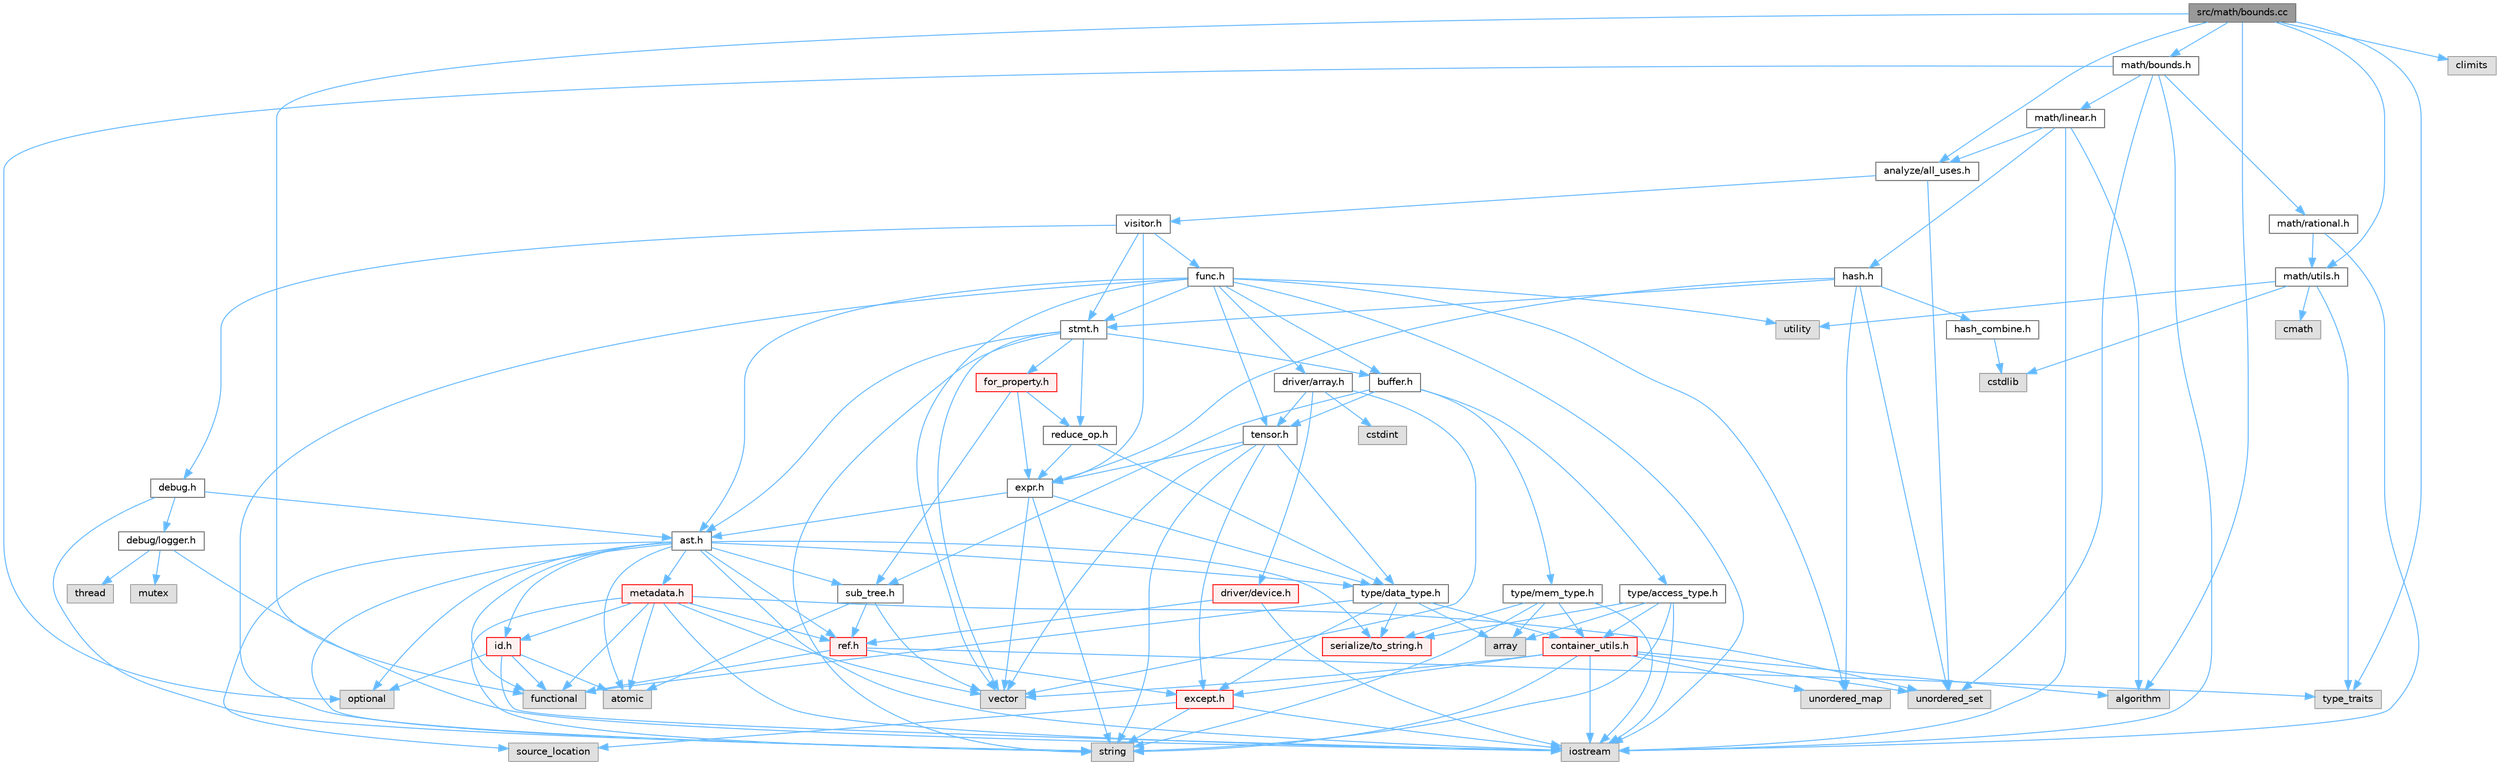 digraph "src/math/bounds.cc"
{
 // LATEX_PDF_SIZE
  bgcolor="transparent";
  edge [fontname=Helvetica,fontsize=10,labelfontname=Helvetica,labelfontsize=10];
  node [fontname=Helvetica,fontsize=10,shape=box,height=0.2,width=0.4];
  Node1 [label="src/math/bounds.cc",height=0.2,width=0.4,color="gray40", fillcolor="grey60", style="filled", fontcolor="black",tooltip=" "];
  Node1 -> Node2 [color="steelblue1",style="solid"];
  Node2 [label="algorithm",height=0.2,width=0.4,color="grey60", fillcolor="#E0E0E0", style="filled",tooltip=" "];
  Node1 -> Node3 [color="steelblue1",style="solid"];
  Node3 [label="climits",height=0.2,width=0.4,color="grey60", fillcolor="#E0E0E0", style="filled",tooltip=" "];
  Node1 -> Node4 [color="steelblue1",style="solid"];
  Node4 [label="functional",height=0.2,width=0.4,color="grey60", fillcolor="#E0E0E0", style="filled",tooltip=" "];
  Node1 -> Node5 [color="steelblue1",style="solid"];
  Node5 [label="type_traits",height=0.2,width=0.4,color="grey60", fillcolor="#E0E0E0", style="filled",tooltip=" "];
  Node1 -> Node6 [color="steelblue1",style="solid"];
  Node6 [label="analyze/all_uses.h",height=0.2,width=0.4,color="grey40", fillcolor="white", style="filled",URL="$all__uses_8h.html",tooltip=" "];
  Node6 -> Node7 [color="steelblue1",style="solid"];
  Node7 [label="unordered_set",height=0.2,width=0.4,color="grey60", fillcolor="#E0E0E0", style="filled",tooltip=" "];
  Node6 -> Node8 [color="steelblue1",style="solid"];
  Node8 [label="visitor.h",height=0.2,width=0.4,color="grey40", fillcolor="white", style="filled",URL="$visitor_8h.html",tooltip=" "];
  Node8 -> Node9 [color="steelblue1",style="solid"];
  Node9 [label="debug.h",height=0.2,width=0.4,color="grey40", fillcolor="white", style="filled",URL="$debug_8h.html",tooltip=" "];
  Node9 -> Node10 [color="steelblue1",style="solid"];
  Node10 [label="string",height=0.2,width=0.4,color="grey60", fillcolor="#E0E0E0", style="filled",tooltip=" "];
  Node9 -> Node11 [color="steelblue1",style="solid"];
  Node11 [label="ast.h",height=0.2,width=0.4,color="grey40", fillcolor="white", style="filled",URL="$ast_8h.html",tooltip=" "];
  Node11 -> Node12 [color="steelblue1",style="solid"];
  Node12 [label="atomic",height=0.2,width=0.4,color="grey60", fillcolor="#E0E0E0", style="filled",tooltip=" "];
  Node11 -> Node4 [color="steelblue1",style="solid"];
  Node11 -> Node13 [color="steelblue1",style="solid"];
  Node13 [label="iostream",height=0.2,width=0.4,color="grey60", fillcolor="#E0E0E0", style="filled",tooltip=" "];
  Node11 -> Node14 [color="steelblue1",style="solid"];
  Node14 [label="optional",height=0.2,width=0.4,color="grey60", fillcolor="#E0E0E0", style="filled",tooltip=" "];
  Node11 -> Node15 [color="steelblue1",style="solid"];
  Node15 [label="source_location",height=0.2,width=0.4,color="grey60", fillcolor="#E0E0E0", style="filled",tooltip=" "];
  Node11 -> Node10 [color="steelblue1",style="solid"];
  Node11 -> Node16 [color="steelblue1",style="solid"];
  Node16 [label="id.h",height=0.2,width=0.4,color="red", fillcolor="#FFF0F0", style="filled",URL="$id_8h.html",tooltip=" "];
  Node16 -> Node12 [color="steelblue1",style="solid"];
  Node16 -> Node4 [color="steelblue1",style="solid"];
  Node16 -> Node13 [color="steelblue1",style="solid"];
  Node16 -> Node14 [color="steelblue1",style="solid"];
  Node11 -> Node18 [color="steelblue1",style="solid"];
  Node18 [label="metadata.h",height=0.2,width=0.4,color="red", fillcolor="#FFF0F0", style="filled",URL="$metadata_8h.html",tooltip=" "];
  Node18 -> Node12 [color="steelblue1",style="solid"];
  Node18 -> Node4 [color="steelblue1",style="solid"];
  Node18 -> Node13 [color="steelblue1",style="solid"];
  Node18 -> Node10 [color="steelblue1",style="solid"];
  Node18 -> Node7 [color="steelblue1",style="solid"];
  Node18 -> Node19 [color="steelblue1",style="solid"];
  Node19 [label="vector",height=0.2,width=0.4,color="grey60", fillcolor="#E0E0E0", style="filled",tooltip=" "];
  Node18 -> Node16 [color="steelblue1",style="solid"];
  Node18 -> Node21 [color="steelblue1",style="solid"];
  Node21 [label="ref.h",height=0.2,width=0.4,color="red", fillcolor="#FFF0F0", style="filled",URL="$ref_8h.html",tooltip=" "];
  Node21 -> Node4 [color="steelblue1",style="solid"];
  Node21 -> Node5 [color="steelblue1",style="solid"];
  Node21 -> Node26 [color="steelblue1",style="solid"];
  Node26 [label="except.h",height=0.2,width=0.4,color="red", fillcolor="#FFF0F0", style="filled",URL="$except_8h.html",tooltip=" "];
  Node26 -> Node13 [color="steelblue1",style="solid"];
  Node26 -> Node15 [color="steelblue1",style="solid"];
  Node26 -> Node10 [color="steelblue1",style="solid"];
  Node11 -> Node21 [color="steelblue1",style="solid"];
  Node11 -> Node28 [color="steelblue1",style="solid"];
  Node28 [label="serialize/to_string.h",height=0.2,width=0.4,color="red", fillcolor="#FFF0F0", style="filled",URL="$to__string_8h.html",tooltip=" "];
  Node11 -> Node30 [color="steelblue1",style="solid"];
  Node30 [label="sub_tree.h",height=0.2,width=0.4,color="grey40", fillcolor="white", style="filled",URL="$sub__tree_8h.html",tooltip=" "];
  Node30 -> Node12 [color="steelblue1",style="solid"];
  Node30 -> Node19 [color="steelblue1",style="solid"];
  Node30 -> Node21 [color="steelblue1",style="solid"];
  Node11 -> Node31 [color="steelblue1",style="solid"];
  Node31 [label="type/data_type.h",height=0.2,width=0.4,color="grey40", fillcolor="white", style="filled",URL="$data__type_8h.html",tooltip=" "];
  Node31 -> Node32 [color="steelblue1",style="solid"];
  Node32 [label="array",height=0.2,width=0.4,color="grey60", fillcolor="#E0E0E0", style="filled",tooltip=" "];
  Node31 -> Node4 [color="steelblue1",style="solid"];
  Node31 -> Node33 [color="steelblue1",style="solid"];
  Node33 [label="container_utils.h",height=0.2,width=0.4,color="red", fillcolor="#FFF0F0", style="filled",URL="$container__utils_8h.html",tooltip=" "];
  Node33 -> Node2 [color="steelblue1",style="solid"];
  Node33 -> Node13 [color="steelblue1",style="solid"];
  Node33 -> Node10 [color="steelblue1",style="solid"];
  Node33 -> Node37 [color="steelblue1",style="solid"];
  Node37 [label="unordered_map",height=0.2,width=0.4,color="grey60", fillcolor="#E0E0E0", style="filled",tooltip=" "];
  Node33 -> Node7 [color="steelblue1",style="solid"];
  Node33 -> Node19 [color="steelblue1",style="solid"];
  Node33 -> Node26 [color="steelblue1",style="solid"];
  Node31 -> Node26 [color="steelblue1",style="solid"];
  Node31 -> Node28 [color="steelblue1",style="solid"];
  Node9 -> Node40 [color="steelblue1",style="solid"];
  Node40 [label="debug/logger.h",height=0.2,width=0.4,color="grey40", fillcolor="white", style="filled",URL="$logger_8h.html",tooltip=" "];
  Node40 -> Node13 [color="steelblue1",style="solid"];
  Node40 -> Node41 [color="steelblue1",style="solid"];
  Node41 [label="mutex",height=0.2,width=0.4,color="grey60", fillcolor="#E0E0E0", style="filled",tooltip=" "];
  Node40 -> Node42 [color="steelblue1",style="solid"];
  Node42 [label="thread",height=0.2,width=0.4,color="grey60", fillcolor="#E0E0E0", style="filled",tooltip=" "];
  Node8 -> Node43 [color="steelblue1",style="solid"];
  Node43 [label="expr.h",height=0.2,width=0.4,color="grey40", fillcolor="white", style="filled",URL="$expr_8h.html",tooltip=" "];
  Node43 -> Node10 [color="steelblue1",style="solid"];
  Node43 -> Node19 [color="steelblue1",style="solid"];
  Node43 -> Node11 [color="steelblue1",style="solid"];
  Node43 -> Node31 [color="steelblue1",style="solid"];
  Node8 -> Node44 [color="steelblue1",style="solid"];
  Node44 [label="func.h",height=0.2,width=0.4,color="grey40", fillcolor="white", style="filled",URL="$func_8h.html",tooltip=" "];
  Node44 -> Node13 [color="steelblue1",style="solid"];
  Node44 -> Node10 [color="steelblue1",style="solid"];
  Node44 -> Node37 [color="steelblue1",style="solid"];
  Node44 -> Node45 [color="steelblue1",style="solid"];
  Node45 [label="utility",height=0.2,width=0.4,color="grey60", fillcolor="#E0E0E0", style="filled",tooltip=" "];
  Node44 -> Node19 [color="steelblue1",style="solid"];
  Node44 -> Node11 [color="steelblue1",style="solid"];
  Node44 -> Node46 [color="steelblue1",style="solid"];
  Node46 [label="buffer.h",height=0.2,width=0.4,color="grey40", fillcolor="white", style="filled",URL="$buffer_8h.html",tooltip=" "];
  Node46 -> Node30 [color="steelblue1",style="solid"];
  Node46 -> Node47 [color="steelblue1",style="solid"];
  Node47 [label="tensor.h",height=0.2,width=0.4,color="grey40", fillcolor="white", style="filled",URL="$tensor_8h.html",tooltip=" "];
  Node47 -> Node10 [color="steelblue1",style="solid"];
  Node47 -> Node19 [color="steelblue1",style="solid"];
  Node47 -> Node26 [color="steelblue1",style="solid"];
  Node47 -> Node43 [color="steelblue1",style="solid"];
  Node47 -> Node31 [color="steelblue1",style="solid"];
  Node46 -> Node48 [color="steelblue1",style="solid"];
  Node48 [label="type/access_type.h",height=0.2,width=0.4,color="grey40", fillcolor="white", style="filled",URL="$access__type_8h.html",tooltip=" "];
  Node48 -> Node32 [color="steelblue1",style="solid"];
  Node48 -> Node13 [color="steelblue1",style="solid"];
  Node48 -> Node10 [color="steelblue1",style="solid"];
  Node48 -> Node33 [color="steelblue1",style="solid"];
  Node48 -> Node28 [color="steelblue1",style="solid"];
  Node46 -> Node49 [color="steelblue1",style="solid"];
  Node49 [label="type/mem_type.h",height=0.2,width=0.4,color="grey40", fillcolor="white", style="filled",URL="$mem__type_8h.html",tooltip=" "];
  Node49 -> Node32 [color="steelblue1",style="solid"];
  Node49 -> Node13 [color="steelblue1",style="solid"];
  Node49 -> Node10 [color="steelblue1",style="solid"];
  Node49 -> Node33 [color="steelblue1",style="solid"];
  Node49 -> Node28 [color="steelblue1",style="solid"];
  Node44 -> Node50 [color="steelblue1",style="solid"];
  Node50 [label="driver/array.h",height=0.2,width=0.4,color="grey40", fillcolor="white", style="filled",URL="$array_8h.html",tooltip=" "];
  Node50 -> Node24 [color="steelblue1",style="solid"];
  Node24 [label="cstdint",height=0.2,width=0.4,color="grey60", fillcolor="#E0E0E0", style="filled",tooltip=" "];
  Node50 -> Node19 [color="steelblue1",style="solid"];
  Node50 -> Node51 [color="steelblue1",style="solid"];
  Node51 [label="driver/device.h",height=0.2,width=0.4,color="red", fillcolor="#FFF0F0", style="filled",URL="$device_8h.html",tooltip=" "];
  Node51 -> Node13 [color="steelblue1",style="solid"];
  Node51 -> Node21 [color="steelblue1",style="solid"];
  Node50 -> Node47 [color="steelblue1",style="solid"];
  Node44 -> Node54 [color="steelblue1",style="solid"];
  Node54 [label="stmt.h",height=0.2,width=0.4,color="grey40", fillcolor="white", style="filled",URL="$stmt_8h.html",tooltip=" "];
  Node54 -> Node10 [color="steelblue1",style="solid"];
  Node54 -> Node19 [color="steelblue1",style="solid"];
  Node54 -> Node11 [color="steelblue1",style="solid"];
  Node54 -> Node46 [color="steelblue1",style="solid"];
  Node54 -> Node55 [color="steelblue1",style="solid"];
  Node55 [label="for_property.h",height=0.2,width=0.4,color="red", fillcolor="#FFF0F0", style="filled",URL="$for__property_8h.html",tooltip=" "];
  Node55 -> Node43 [color="steelblue1",style="solid"];
  Node55 -> Node59 [color="steelblue1",style="solid"];
  Node59 [label="reduce_op.h",height=0.2,width=0.4,color="grey40", fillcolor="white", style="filled",URL="$reduce__op_8h.html",tooltip=" "];
  Node59 -> Node43 [color="steelblue1",style="solid"];
  Node59 -> Node31 [color="steelblue1",style="solid"];
  Node55 -> Node30 [color="steelblue1",style="solid"];
  Node54 -> Node59 [color="steelblue1",style="solid"];
  Node44 -> Node47 [color="steelblue1",style="solid"];
  Node8 -> Node54 [color="steelblue1",style="solid"];
  Node1 -> Node60 [color="steelblue1",style="solid"];
  Node60 [label="math/bounds.h",height=0.2,width=0.4,color="grey40", fillcolor="white", style="filled",URL="$bounds_8h.html",tooltip=" "];
  Node60 -> Node13 [color="steelblue1",style="solid"];
  Node60 -> Node14 [color="steelblue1",style="solid"];
  Node60 -> Node7 [color="steelblue1",style="solid"];
  Node60 -> Node61 [color="steelblue1",style="solid"];
  Node61 [label="math/linear.h",height=0.2,width=0.4,color="grey40", fillcolor="white", style="filled",URL="$linear_8h.html",tooltip=" "];
  Node61 -> Node2 [color="steelblue1",style="solid"];
  Node61 -> Node13 [color="steelblue1",style="solid"];
  Node61 -> Node6 [color="steelblue1",style="solid"];
  Node61 -> Node62 [color="steelblue1",style="solid"];
  Node62 [label="hash.h",height=0.2,width=0.4,color="grey40", fillcolor="white", style="filled",URL="$hash_8h.html",tooltip=" "];
  Node62 -> Node37 [color="steelblue1",style="solid"];
  Node62 -> Node7 [color="steelblue1",style="solid"];
  Node62 -> Node43 [color="steelblue1",style="solid"];
  Node62 -> Node58 [color="steelblue1",style="solid"];
  Node58 [label="hash_combine.h",height=0.2,width=0.4,color="grey40", fillcolor="white", style="filled",URL="$hash__combine_8h.html",tooltip=" "];
  Node58 -> Node25 [color="steelblue1",style="solid"];
  Node25 [label="cstdlib",height=0.2,width=0.4,color="grey60", fillcolor="#E0E0E0", style="filled",tooltip=" "];
  Node62 -> Node54 [color="steelblue1",style="solid"];
  Node60 -> Node63 [color="steelblue1",style="solid"];
  Node63 [label="math/rational.h",height=0.2,width=0.4,color="grey40", fillcolor="white", style="filled",URL="$rational_8h.html",tooltip=" "];
  Node63 -> Node13 [color="steelblue1",style="solid"];
  Node63 -> Node64 [color="steelblue1",style="solid"];
  Node64 [label="math/utils.h",height=0.2,width=0.4,color="grey40", fillcolor="white", style="filled",URL="$utils_8h.html",tooltip=" "];
  Node64 -> Node65 [color="steelblue1",style="solid"];
  Node65 [label="cmath",height=0.2,width=0.4,color="grey60", fillcolor="#E0E0E0", style="filled",tooltip=" "];
  Node64 -> Node25 [color="steelblue1",style="solid"];
  Node64 -> Node5 [color="steelblue1",style="solid"];
  Node64 -> Node45 [color="steelblue1",style="solid"];
  Node1 -> Node64 [color="steelblue1",style="solid"];
}
